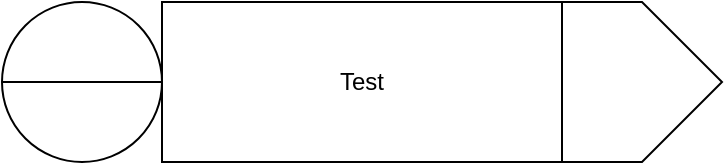 <mxfile version="20.3.7" type="github">
  <diagram id="Z-lftp1KOIkivCEh9EIT" name="第 1 页">
    <mxGraphModel dx="1037" dy="579" grid="1" gridSize="10" guides="1" tooltips="1" connect="1" arrows="1" fold="1" page="1" pageScale="1" pageWidth="827" pageHeight="1169" math="0" shadow="0">
      <root>
        <mxCell id="0" />
        <mxCell id="1" parent="0" />
        <mxCell id="bi_qZJG_677tl6Z2dT7U-4" value="Test" style="rounded=0;whiteSpace=wrap;html=1;" parent="1" vertex="1">
          <mxGeometry x="350" y="220" width="200" height="80" as="geometry" />
        </mxCell>
        <mxCell id="JcJQuTmCnH3k2LRmqqZP-2" value="" style="shape=lineEllipse;perimeter=ellipsePerimeter;whiteSpace=wrap;html=1;backgroundOutline=1;" vertex="1" parent="1">
          <mxGeometry x="270" y="220" width="80" height="80" as="geometry" />
        </mxCell>
        <mxCell id="JcJQuTmCnH3k2LRmqqZP-3" value="" style="shape=offPageConnector;whiteSpace=wrap;html=1;size=0.5;direction=north;" vertex="1" parent="1">
          <mxGeometry x="550" y="220" width="80" height="80" as="geometry" />
        </mxCell>
      </root>
    </mxGraphModel>
  </diagram>
</mxfile>
